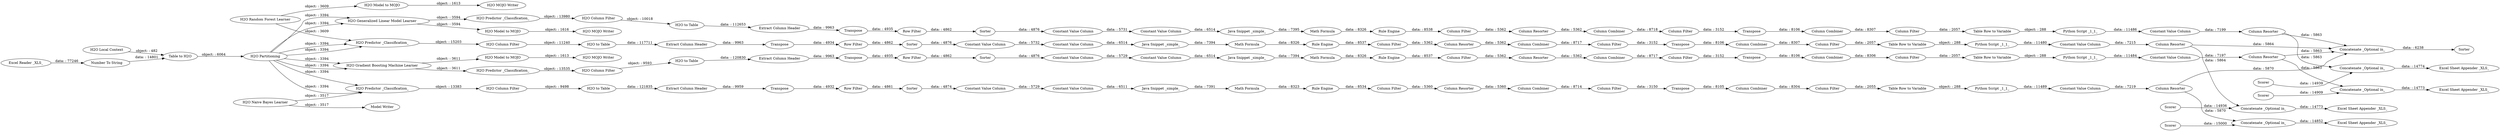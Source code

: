digraph {
	"-1127317573883322683_543" [label="Column Resorter"]
	"-1127317573883322683_545" [label="Column Combiner"]
	"4479939890279112204_540" [label="Column Combiner"]
	"1475636417333901226_538" [label=Sorter]
	"4479939890279112204_545" [label="Column Combiner"]
	"3332453005806455732_549" [label="Column Filter"]
	"6766307651286381522_475" [label="Excel Reader _XLS_"]
	"1475636417333901226_545" [label="Column Combiner"]
	"3332453005806455732_547" [label="Java Snippet _simple_"]
	"4479939890279112204_543" [label="Column Resorter"]
	"3648153059208216105_513" [label="Model Writer"]
	"4768398274285270925_509" [label="Concatenate _Optional in_"]
	"1119691008341540055_556" [label="Column Resorter"]
	"7224583209476309251_555" [label="Constant Value Column"]
	"-8086103855383095751_555" [label="Constant Value Column"]
	"3648153059208216105_495" [label="H2O to Table"]
	"-8086103855383095751_556" [label="Column Resorter"]
	"3332453005806455732_540" [label="Column Combiner"]
	"4479939890279112204_539" [label=Transpose]
	"1475636417333901226_542" [label="Constant Value Column"]
	"3332453005806455732_550" [label="Table Row to Variable"]
	"7224583209476309251_537" [label="Excel Sheet Appender _XLS_"]
	"-1127317573883322683_550" [label="Table Row to Variable"]
	"9062184232672131999_492" [label="H2O Model to MOJO"]
	"1475636417333901226_551" [label="Column Filter"]
	"1475636417333901226_547" [label="Java Snippet _simple_"]
	"-1127317573883322683_542" [label="Constant Value Column"]
	"6766307651286381522_563" [label="Concatenate _Optional in_"]
	"4768398274285270925_537" [label="Excel Sheet Appender _XLS_"]
	"1475636417333901226_548" [label="Rule Engine"]
	"1119691008341540055_528" [label="Python Script _1_1_"]
	"3648153059208216105_496" [label="H2O Predictor _Classification_"]
	"-6112491797997055541_507" [label="H2O Model to MOJO"]
	"4479939890279112204_541" [label="Constant Value Column"]
	"4479939890279112204_535" [label="Extract Column Header"]
	"1475636417333901226_550" [label="Table Row to Variable"]
	"-6112491797997055541_486" [label="H2O to Table"]
	"-6112491797997055541_485" [label="H2O Predictor _Classification_"]
	"3648153059208216105_493" [label="H2O Naive Bayes Learner"]
	"1119691008341540055_509" [label="Concatenate _Optional in_"]
	"8321226973870586080_558" [label="H2O Random Forest Learner"]
	"7224583209476309251_509" [label="Concatenate _Optional in_"]
	"3332453005806455732_548" [label="Rule Engine"]
	"4479939890279112204_549" [label="Column Filter"]
	"8321226973870586080_490" [label="H2O Predictor _Classification_"]
	"4479939890279112204_550" [label="Table Row to Variable"]
	"8321226973870586080_491" [label="H2O MOJO Writer"]
	"6766307651286381522_477" [label="H2O Partitioning"]
	"6766307651286381522_473" [label="H2O Local Context"]
	"4768398274285270925_528" [label="Python Script _1_1_"]
	"3648153059208216105_505" [label="H2O Column Filter"]
	"-1127317573883322683_538" [label=Sorter]
	"-8086103855383095751_537" [label="Excel Sheet Appender _XLS_"]
	"1475636417333901226_549" [label="Column Filter"]
	"-1127317573883322683_551" [label="Column Filter"]
	"1475636417333901226_540" [label="Column Combiner"]
	"4768398274285270925_488" [label=Scorer]
	"4479939890279112204_548" [label="Rule Engine"]
	"-6112491797997055541_561" [label="H2O Gradient Boosting Machine Learner"]
	"9062184232672131999_489" [label="H2O to Table"]
	"1475636417333901226_541" [label="Constant Value Column"]
	"1475636417333901226_543" [label="Column Resorter"]
	"-8086103855383095751_488" [label=Scorer]
	"8321226973870586080_489" [label="H2O to Table"]
	"-1127317573883322683_535" [label="Extract Column Header"]
	"4768398274285270925_555" [label="Constant Value Column"]
	"-8086103855383095751_528" [label="Python Script _1_1_"]
	"-1127317573883322683_537" [label="Row Filter"]
	"9062184232672131999_490" [label="H2O Predictor _Classification_"]
	"4479939890279112204_542" [label="Constant Value Column"]
	"6766307651286381522_476" [label="Number To String"]
	"9062184232672131999_491" [label="H2O MOJO Writer"]
	"-1127317573883322683_544" [label="Column Filter"]
	"-6112491797997055541_508" [label="H2O MOJO Writer"]
	"6766307651286381522_565" [label=Sorter]
	"7224583209476309251_528" [label="Python Script _1_1_"]
	"4479939890279112204_551" [label="Column Filter"]
	"3332453005806455732_542" [label="Constant Value Column"]
	"4768398274285270925_556" [label="Column Resorter"]
	"-1127317573883322683_539" [label=Transpose]
	"-1127317573883322683_549" [label="Column Filter"]
	"1119691008341540055_488" [label=Scorer]
	"3332453005806455732_538" [label=Sorter]
	"-1127317573883322683_541" [label="Constant Value Column"]
	"3332453005806455732_545" [label="Column Combiner"]
	"1475636417333901226_546" [label="Math Formula"]
	"1475636417333901226_537" [label="Row Filter"]
	"7224583209476309251_488" [label=Scorer]
	"4479939890279112204_536" [label=Transpose]
	"3332453005806455732_537" [label="Row Filter"]
	"4479939890279112204_538" [label=Sorter]
	"1475636417333901226_535" [label="Extract Column Header"]
	"1119691008341540055_555" [label="Constant Value Column"]
	"-8086103855383095751_509" [label="Concatenate _Optional in_"]
	"-1127317573883322683_540" [label="Column Combiner"]
	"3332453005806455732_539" [label=Transpose]
	"-1127317573883322683_548" [label="Rule Engine"]
	"3332453005806455732_543" [label="Column Resorter"]
	"9062184232672131999_487" [label="H2O Generalized Linear Model Learner"]
	"4479939890279112204_547" [label="Java Snippet _simple_"]
	"3332453005806455732_551" [label="Column Filter"]
	"8321226973870586080_501" [label="H2O Column Filter"]
	"3332453005806455732_546" [label="Math Formula"]
	"4479939890279112204_537" [label="Row Filter"]
	"3332453005806455732_541" [label="Constant Value Column"]
	"4479939890279112204_544" [label="Column Filter"]
	"7224583209476309251_556" [label="Column Resorter"]
	"1475636417333901226_536" [label=Transpose]
	"-6112491797997055541_502" [label="H2O Column Filter"]
	"4479939890279112204_546" [label="Math Formula"]
	"-1127317573883322683_547" [label="Java Snippet _simple_"]
	"1119691008341540055_537" [label="Excel Sheet Appender _XLS_"]
	"-1127317573883322683_546" [label="Math Formula"]
	"6766307651286381522_474" [label="Table to H2O"]
	"1475636417333901226_544" [label="Column Filter"]
	"8321226973870586080_492" [label="H2O Model to MOJO"]
	"-1127317573883322683_536" [label=Transpose]
	"3332453005806455732_544" [label="Column Filter"]
	"3332453005806455732_535" [label="Extract Column Header"]
	"1475636417333901226_539" [label=Transpose]
	"9062184232672131999_501" [label="H2O Column Filter"]
	"3332453005806455732_536" [label=Transpose]
	"6766307651286381522_475" -> "6766307651286381522_476" [label="data: : 77246"]
	"4479939890279112204_544" -> "4479939890279112204_539" [label="data: : 3150"]
	"1475636417333901226_543" -> "1475636417333901226_540" [label="data: : 5362"]
	"3332453005806455732_543" -> "3332453005806455732_540" [label="data: : 5362"]
	"-1127317573883322683_536" -> "-1127317573883322683_537" [label="data: : 4934"]
	"8321226973870586080_492" -> "8321226973870586080_491" [label="object: : 1613"]
	"1475636417333901226_547" -> "1475636417333901226_546" [label="data: : 7394"]
	"3332453005806455732_539" -> "3332453005806455732_545" [label="data: : 8106"]
	"1119691008341540055_555" -> "1119691008341540055_556" [label="data: : 7215"]
	"6766307651286381522_477" -> "-6112491797997055541_561" [label="object: : 3394"]
	"4479939890279112204_546" -> "4479939890279112204_548" [label="data: : 8323"]
	"3332453005806455732_536" -> "3332453005806455732_537" [label="data: : 4935"]
	"8321226973870586080_558" -> "8321226973870586080_490" [label="object: : 3609"]
	"6766307651286381522_473" -> "6766307651286381522_474" [label="object: : 482"]
	"1475636417333901226_538" -> "1475636417333901226_541" [label="data: : 4876"]
	"3648153059208216105_496" -> "3648153059208216105_505" [label="object: : 13383"]
	"3648153059208216105_495" -> "4479939890279112204_535" [label="data: : 121835"]
	"4768398274285270925_555" -> "4768398274285270925_556" [label="data: : 7219"]
	"1119691008341540055_528" -> "1119691008341540055_555" [label="data: : 11480"]
	"-1127317573883322683_540" -> "-1127317573883322683_544" [label="data: : 8717"]
	"6766307651286381522_477" -> "-6112491797997055541_561" [label="object: : 3394"]
	"4479939890279112204_548" -> "4479939890279112204_549" [label="data: : 8534"]
	"4479939890279112204_551" -> "4479939890279112204_550" [label="data: : 2055"]
	"-1127317573883322683_543" -> "-1127317573883322683_540" [label="data: : 5362"]
	"1119691008341540055_556" -> "1119691008341540055_509" [label="data: : 5864"]
	"4479939890279112204_541" -> "4479939890279112204_542" [label="data: : 5729"]
	"4479939890279112204_550" -> "4768398274285270925_528" [label="object: : 288"]
	"1119691008341540055_556" -> "6766307651286381522_563" [label="data: : 5864"]
	"-1127317573883322683_547" -> "-1127317573883322683_546" [label="data: : 7394"]
	"1475636417333901226_541" -> "1475636417333901226_542" [label="data: : 5729"]
	"1475636417333901226_544" -> "1475636417333901226_539" [label="data: : 3152"]
	"1119691008341540055_488" -> "1119691008341540055_509" [label="data: : 14936"]
	"3332453005806455732_550" -> "7224583209476309251_528" [label="object: : 288"]
	"1475636417333901226_540" -> "1475636417333901226_544" [label="data: : 8717"]
	"6766307651286381522_477" -> "3648153059208216105_496" [label="object: : 3394"]
	"-1127317573883322683_548" -> "-1127317573883322683_549" [label="data: : 8537"]
	"1475636417333901226_535" -> "1475636417333901226_536" [label="data: : 9963"]
	"4479939890279112204_547" -> "4479939890279112204_546" [label="data: : 7391"]
	"-1127317573883322683_535" -> "-1127317573883322683_536" [label="data: : 9963"]
	"1119691008341540055_509" -> "1119691008341540055_537" [label="data: : 14773"]
	"3648153059208216105_493" -> "3648153059208216105_513" [label="object: : 3517"]
	"-1127317573883322683_545" -> "-1127317573883322683_551" [label="data: : 8307"]
	"6766307651286381522_477" -> "3648153059208216105_496" [label="object: : 3394"]
	"-6112491797997055541_561" -> "-6112491797997055541_485" [label="object: : 3611"]
	"4479939890279112204_539" -> "4479939890279112204_545" [label="data: : 8105"]
	"3332453005806455732_549" -> "3332453005806455732_543" [label="data: : 5362"]
	"1475636417333901226_542" -> "1475636417333901226_547" [label="data: : 6514"]
	"7224583209476309251_488" -> "7224583209476309251_509" [label="data: : 14939"]
	"8321226973870586080_489" -> "-1127317573883322683_535" [label="data: : 117711"]
	"7224583209476309251_509" -> "7224583209476309251_537" [label="data: : 14774"]
	"3648153059208216105_493" -> "3648153059208216105_496" [label="object: : 3517"]
	"4768398274285270925_488" -> "4768398274285270925_509" [label="data: : 15000"]
	"3332453005806455732_541" -> "3332453005806455732_542" [label="data: : 5731"]
	"3332453005806455732_538" -> "3332453005806455732_541" [label="data: : 4876"]
	"1475636417333901226_548" -> "1475636417333901226_549" [label="data: : 8537"]
	"1475636417333901226_549" -> "1475636417333901226_543" [label="data: : 5362"]
	"-8086103855383095751_528" -> "-8086103855383095751_555" [label="data: : 11484"]
	"-6112491797997055541_561" -> "-6112491797997055541_507" [label="object: : 3611"]
	"3332453005806455732_537" -> "3332453005806455732_538" [label="data: : 4862"]
	"-8086103855383095751_509" -> "-8086103855383095751_537" [label="data: : 14773"]
	"6766307651286381522_474" -> "6766307651286381522_477" [label="object: : 6064"]
	"3332453005806455732_547" -> "3332453005806455732_546" [label="data: : 7395"]
	"4479939890279112204_542" -> "4479939890279112204_547" [label="data: : 6511"]
	"3332453005806455732_548" -> "3332453005806455732_549" [label="data: : 8538"]
	"6766307651286381522_563" -> "6766307651286381522_565" [label="data: : 6238"]
	"4479939890279112204_536" -> "4479939890279112204_537" [label="data: : 4932"]
	"1475636417333901226_539" -> "1475636417333901226_545" [label="data: : 8106"]
	"-1127317573883322683_537" -> "-1127317573883322683_538" [label="data: : 4862"]
	"9062184232672131999_501" -> "9062184232672131999_489" [label="object: : 10018"]
	"4479939890279112204_543" -> "4479939890279112204_540" [label="data: : 5360"]
	"9062184232672131999_487" -> "9062184232672131999_490" [label="object: : 3594"]
	"7224583209476309251_556" -> "6766307651286381522_563" [label="data: : 5863"]
	"9062184232672131999_490" -> "9062184232672131999_501" [label="object: : 13980"]
	"7224583209476309251_528" -> "7224583209476309251_555" [label="data: : 11486"]
	"7224583209476309251_556" -> "7224583209476309251_509" [label="data: : 5863"]
	"3332453005806455732_545" -> "3332453005806455732_551" [label="data: : 8307"]
	"3332453005806455732_535" -> "3332453005806455732_536" [label="data: : 9963"]
	"6766307651286381522_477" -> "8321226973870586080_490" [label="object: : 3394"]
	"-1127317573883322683_541" -> "-1127317573883322683_542" [label="data: : 5732"]
	"-8086103855383095751_556" -> "-8086103855383095751_509" [label="data: : 5863"]
	"4479939890279112204_545" -> "4479939890279112204_551" [label="data: : 8304"]
	"-1127317573883322683_546" -> "-1127317573883322683_548" [label="data: : 8326"]
	"3332453005806455732_551" -> "3332453005806455732_550" [label="data: : 2057"]
	"4479939890279112204_540" -> "4479939890279112204_544" [label="data: : 8714"]
	"1475636417333901226_537" -> "1475636417333901226_538" [label="data: : 4862"]
	"6766307651286381522_477" -> "9062184232672131999_487" [label="object: : 3394"]
	"6766307651286381522_477" -> "8321226973870586080_490" [label="object: : 3394"]
	"4479939890279112204_535" -> "4479939890279112204_536" [label="data: : 9959"]
	"-1127317573883322683_538" -> "-1127317573883322683_541" [label="data: : 4876"]
	"3332453005806455732_544" -> "3332453005806455732_539" [label="data: : 3152"]
	"-1127317573883322683_550" -> "1119691008341540055_528" [label="object: : 288"]
	"3332453005806455732_546" -> "3332453005806455732_548" [label="data: : 8326"]
	"-8086103855383095751_488" -> "-8086103855383095751_509" [label="data: : 14909"]
	"-1127317573883322683_551" -> "-1127317573883322683_550" [label="data: : 2057"]
	"7224583209476309251_555" -> "7224583209476309251_556" [label="data: : 7199"]
	"9062184232672131999_489" -> "3332453005806455732_535" [label="data: : 112653"]
	"4479939890279112204_538" -> "4479939890279112204_541" [label="data: : 4874"]
	"6766307651286381522_477" -> "9062184232672131999_487" [label="object: : 3394"]
	"6766307651286381522_476" -> "6766307651286381522_474" [label="data: : 14801"]
	"-1127317573883322683_539" -> "-1127317573883322683_545" [label="data: : 8106"]
	"-1127317573883322683_542" -> "-1127317573883322683_547" [label="data: : 6514"]
	"3648153059208216105_505" -> "3648153059208216105_495" [label="object: : 9498"]
	"-1127317573883322683_549" -> "-1127317573883322683_543" [label="data: : 5362"]
	"4479939890279112204_537" -> "4479939890279112204_538" [label="data: : 4861"]
	"8321226973870586080_490" -> "8321226973870586080_501" [label="object: : 15203"]
	"4768398274285270925_556" -> "6766307651286381522_563" [label="data: : 5870"]
	"9062184232672131999_492" -> "9062184232672131999_491" [label="object: : 1616"]
	"8321226973870586080_558" -> "8321226973870586080_492" [label="object: : 3609"]
	"-8086103855383095751_556" -> "6766307651286381522_563" [label="data: : 5863"]
	"1475636417333901226_545" -> "1475636417333901226_551" [label="data: : 8306"]
	"-6112491797997055541_485" -> "-6112491797997055541_502" [label="object: : 13535"]
	"8321226973870586080_501" -> "8321226973870586080_489" [label="object: : 11240"]
	"1475636417333901226_546" -> "1475636417333901226_548" [label="data: : 8326"]
	"9062184232672131999_487" -> "9062184232672131999_492" [label="object: : 3594"]
	"3332453005806455732_540" -> "3332453005806455732_544" [label="data: : 8718"]
	"4479939890279112204_549" -> "4479939890279112204_543" [label="data: : 5360"]
	"-8086103855383095751_555" -> "-8086103855383095751_556" [label="data: : 7197"]
	"1475636417333901226_551" -> "1475636417333901226_550" [label="data: : 2057"]
	"-1127317573883322683_544" -> "-1127317573883322683_539" [label="data: : 3152"]
	"-6112491797997055541_507" -> "-6112491797997055541_508" [label="object: : 1613"]
	"4768398274285270925_509" -> "4768398274285270925_537" [label="data: : 14852"]
	"4768398274285270925_556" -> "4768398274285270925_509" [label="data: : 5870"]
	"1475636417333901226_536" -> "1475636417333901226_537" [label="data: : 4935"]
	"-6112491797997055541_502" -> "-6112491797997055541_486" [label="object: : 9593"]
	"1475636417333901226_550" -> "-8086103855383095751_528" [label="object: : 288"]
	"-6112491797997055541_486" -> "1475636417333901226_535" [label="data: : 120830"]
	"4768398274285270925_528" -> "4768398274285270925_555" [label="data: : 11489"]
	"3332453005806455732_542" -> "3332453005806455732_547" [label="data: : 6514"]
	rankdir=LR
}
